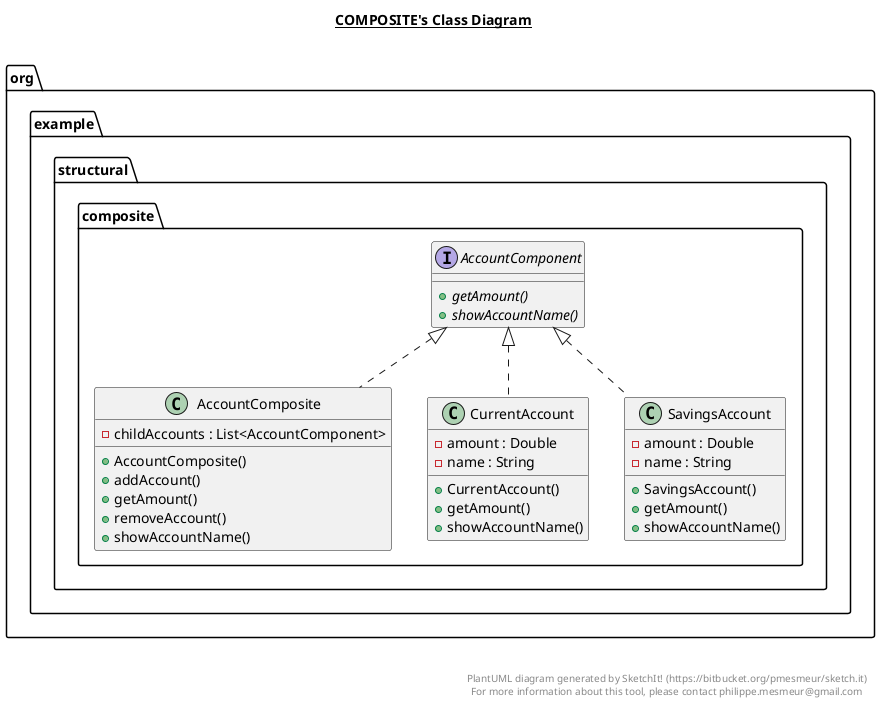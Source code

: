 @startuml

title __COMPOSITE's Class Diagram__\n

  namespace org.example {
    namespace structural.composite {
      interface org.example.structural.composite.AccountComponent {
          {abstract} + getAmount()
          {abstract} + showAccountName()
      }
    }
  }
  

  namespace org.example {
    namespace structural.composite {
      class org.example.structural.composite.AccountComposite {
          - childAccounts : List<AccountComponent>
          + AccountComposite()
          + addAccount()
          + getAmount()
          + removeAccount()
          + showAccountName()
      }
    }
  }
  

  namespace org.example {
    namespace structural.composite {
      class org.example.structural.composite.CurrentAccount {
          - amount : Double
          - name : String
          + CurrentAccount()
          + getAmount()
          + showAccountName()
      }
    }
  }
  

  namespace org.example {
    namespace structural.composite {
      class org.example.structural.composite.SavingsAccount {
          - amount : Double
          - name : String
          + SavingsAccount()
          + getAmount()
          + showAccountName()
      }
    }
  }
  

  org.example.structural.composite.AccountComposite .up.|> org.example.structural.composite.AccountComponent
  org.example.structural.composite.CurrentAccount .up.|> org.example.structural.composite.AccountComponent
  org.example.structural.composite.SavingsAccount .up.|> org.example.structural.composite.AccountComponent


right footer


PlantUML diagram generated by SketchIt! (https://bitbucket.org/pmesmeur/sketch.it)
For more information about this tool, please contact philippe.mesmeur@gmail.com
endfooter

@enduml
